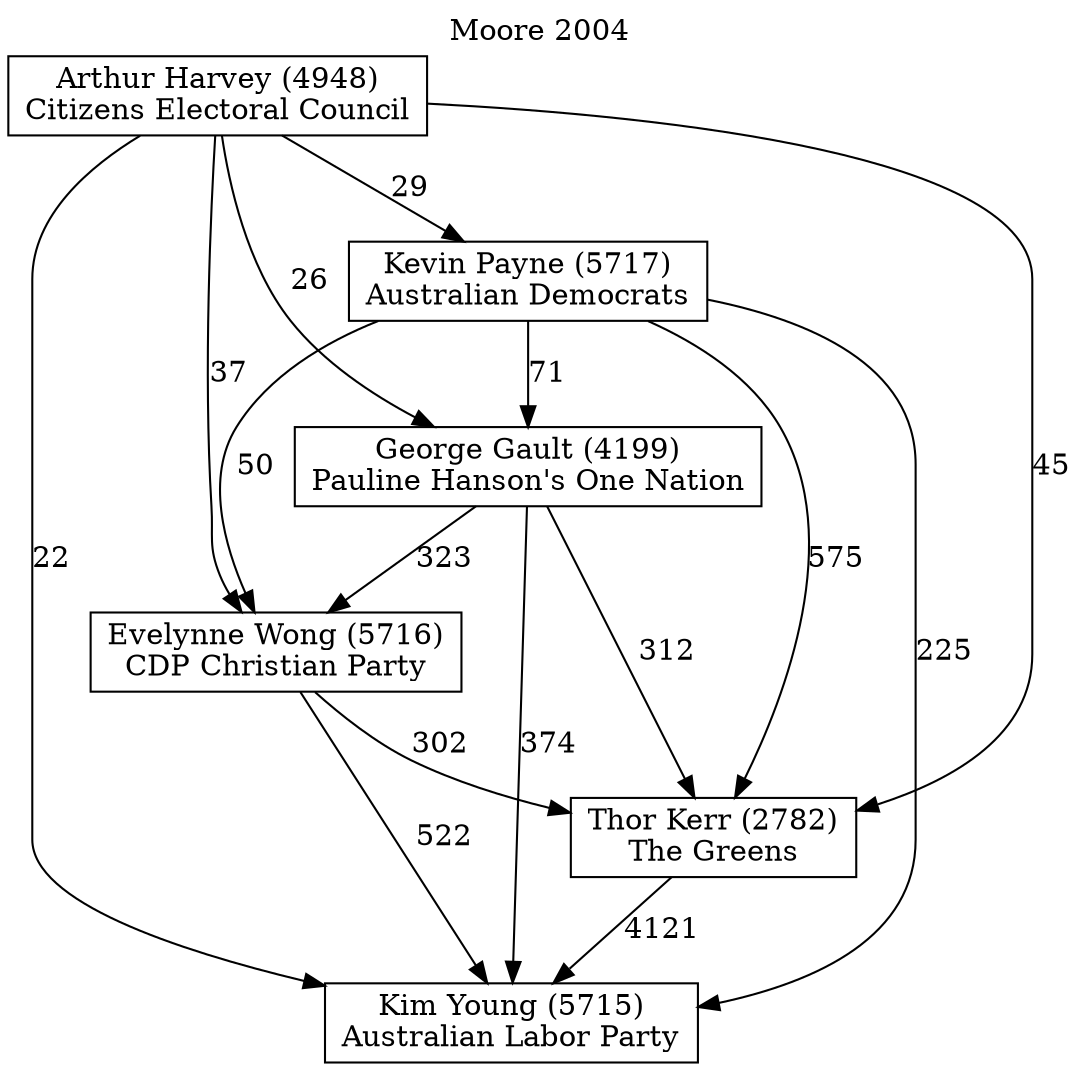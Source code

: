 // House preference flow
digraph "Kim Young (5715)_Moore_2004" {
	graph [label="Moore 2004" labelloc=t mclimit=10]
	node [shape=box]
	"Kim Young (5715)" [label="Kim Young (5715)
Australian Labor Party"]
	"Thor Kerr (2782)" [label="Thor Kerr (2782)
The Greens"]
	"Evelynne Wong (5716)" [label="Evelynne Wong (5716)
CDP Christian Party"]
	"George Gault (4199)" [label="George Gault (4199)
Pauline Hanson's One Nation"]
	"Kevin Payne (5717)" [label="Kevin Payne (5717)
Australian Democrats"]
	"Arthur Harvey (4948)" [label="Arthur Harvey (4948)
Citizens Electoral Council"]
	"Thor Kerr (2782)" -> "Kim Young (5715)" [label=4121]
	"Evelynne Wong (5716)" -> "Thor Kerr (2782)" [label=302]
	"George Gault (4199)" -> "Evelynne Wong (5716)" [label=323]
	"Kevin Payne (5717)" -> "George Gault (4199)" [label=71]
	"Arthur Harvey (4948)" -> "Kevin Payne (5717)" [label=29]
	"Evelynne Wong (5716)" -> "Kim Young (5715)" [label=522]
	"George Gault (4199)" -> "Kim Young (5715)" [label=374]
	"Kevin Payne (5717)" -> "Kim Young (5715)" [label=225]
	"Arthur Harvey (4948)" -> "Kim Young (5715)" [label=22]
	"Arthur Harvey (4948)" -> "George Gault (4199)" [label=26]
	"Kevin Payne (5717)" -> "Evelynne Wong (5716)" [label=50]
	"Arthur Harvey (4948)" -> "Evelynne Wong (5716)" [label=37]
	"George Gault (4199)" -> "Thor Kerr (2782)" [label=312]
	"Kevin Payne (5717)" -> "Thor Kerr (2782)" [label=575]
	"Arthur Harvey (4948)" -> "Thor Kerr (2782)" [label=45]
}
